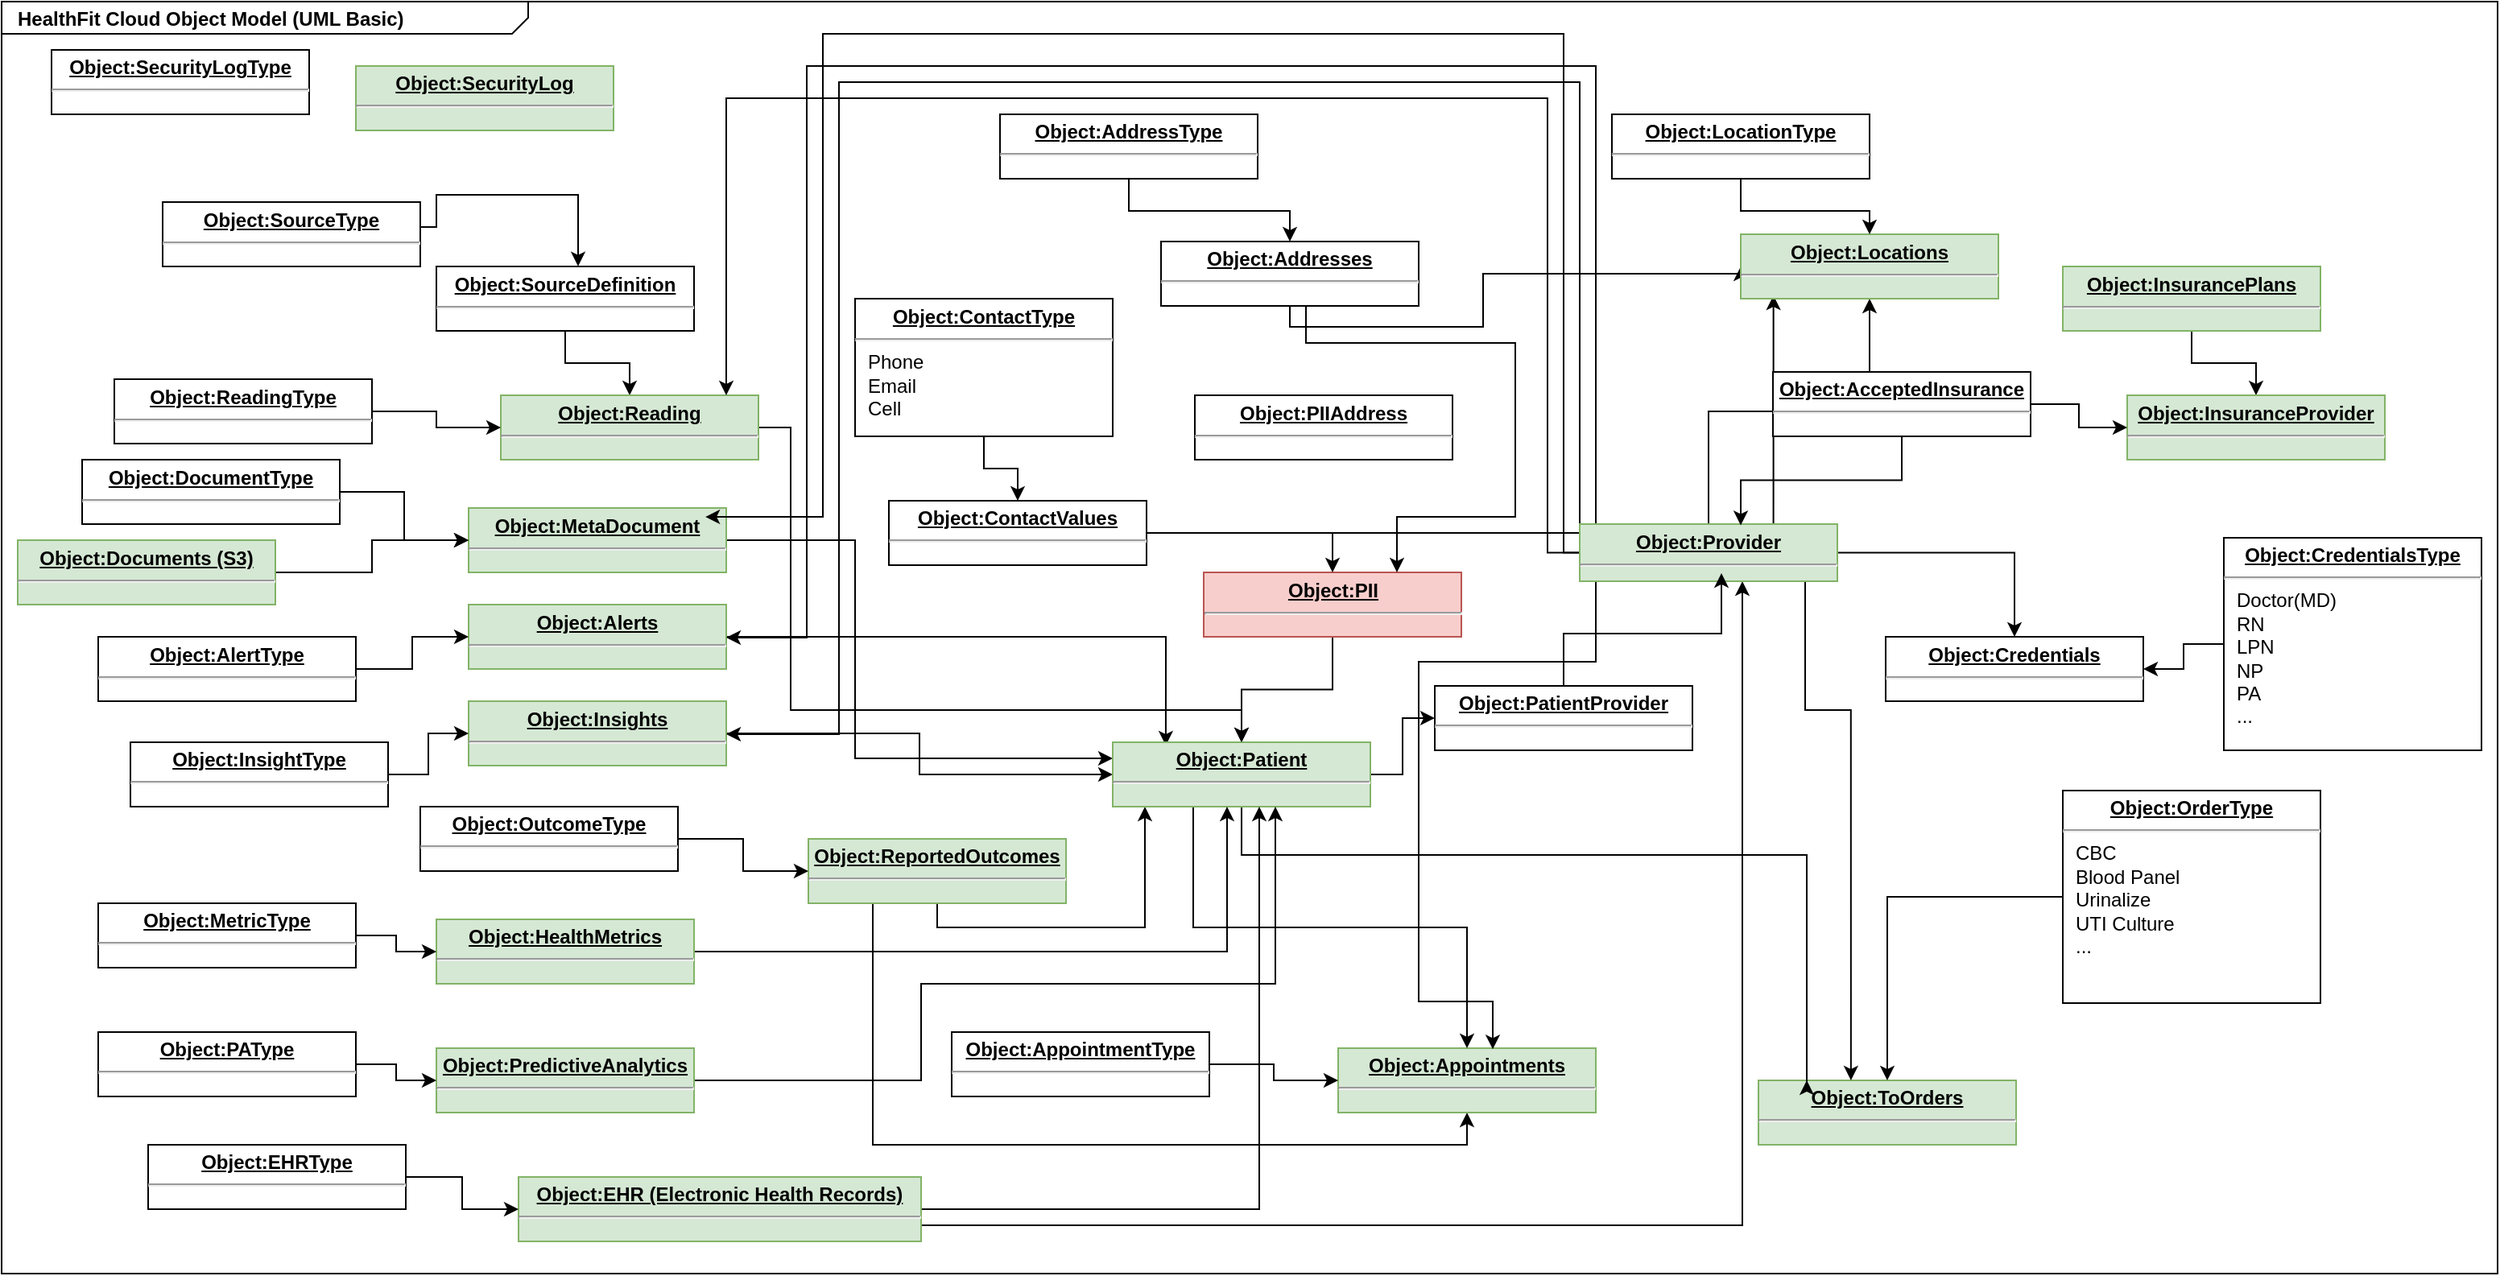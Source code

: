 <mxfile version="12.4.2" type="device" pages="1"><diagram name="Page-1" id="929967ad-93f9-6ef4-fab6-5d389245f69c"><mxGraphModel dx="1086" dy="966" grid="1" gridSize="10" guides="1" tooltips="1" connect="1" arrows="1" fold="1" page="1" pageScale="1.5" pageWidth="1169" pageHeight="826" background="none" math="0" shadow="0"><root><mxCell id="0" style=";html=1;"/><mxCell id="1" style=";html=1;" parent="0"/><mxCell id="1672d66443f91eb5-1" value="&lt;p style=&quot;margin: 0px ; margin-top: 4px ; margin-left: 10px ; text-align: left&quot;&gt;&lt;b&gt;HealthFit Cloud Object Model (UML Basic)&lt;/b&gt;&lt;/p&gt;" style="html=1;strokeWidth=1;shape=mxgraph.sysml.package;html=1;overflow=fill;whiteSpace=wrap;fillColor=none;gradientColor=none;fontSize=12;align=center;labelX=327.64;" parent="1" vertex="1"><mxGeometry x="129" y="10" width="1550" height="790" as="geometry"/></mxCell><mxCell id="QummEFZgJ10kb8i9oyZr-100" value="" style="edgeStyle=orthogonalEdgeStyle;rounded=0;orthogonalLoop=1;jettySize=auto;html=1;" parent="1" source="QummEFZgJ10kb8i9oyZr-19" target="QummEFZgJ10kb8i9oyZr-20" edge="1"><mxGeometry relative="1" as="geometry"/></mxCell><mxCell id="QummEFZgJ10kb8i9oyZr-19" value="&lt;p style=&quot;margin: 0px ; margin-top: 4px ; text-align: center ; text-decoration: underline&quot;&gt;&lt;b&gt;Object:SourceDefinition&lt;/b&gt;&lt;/p&gt;&lt;hr&gt;&lt;p style=&quot;margin: 0px ; margin-left: 8px&quot;&gt;&lt;br&gt;&lt;/p&gt;" style="verticalAlign=top;align=left;overflow=fill;fontSize=12;fontFamily=Helvetica;html=1;" parent="1" vertex="1"><mxGeometry x="399" y="174.5" width="160" height="40" as="geometry"/></mxCell><mxCell id="QummEFZgJ10kb8i9oyZr-101" value="" style="edgeStyle=orthogonalEdgeStyle;rounded=0;orthogonalLoop=1;jettySize=auto;html=1;" parent="1" source="QummEFZgJ10kb8i9oyZr-20" target="QummEFZgJ10kb8i9oyZr-28" edge="1"><mxGeometry relative="1" as="geometry"><Array as="points"><mxPoint x="619" y="275"/><mxPoint x="619" y="450"/><mxPoint x="899" y="450"/></Array></mxGeometry></mxCell><mxCell id="QummEFZgJ10kb8i9oyZr-20" value="&lt;p style=&quot;margin: 0px ; margin-top: 4px ; text-align: center ; text-decoration: underline&quot;&gt;&lt;b&gt;Object:Reading&lt;/b&gt;&lt;/p&gt;&lt;hr&gt;&lt;p style=&quot;margin: 0px ; margin-left: 8px&quot;&gt;&lt;br&gt;&lt;/p&gt;" style="verticalAlign=top;align=left;overflow=fill;fontSize=12;fontFamily=Helvetica;html=1;fillColor=#d5e8d4;strokeColor=#82b366;" parent="1" vertex="1"><mxGeometry x="439" y="254.5" width="160" height="40" as="geometry"/></mxCell><mxCell id="QummEFZgJ10kb8i9oyZr-103" value="" style="edgeStyle=orthogonalEdgeStyle;rounded=0;orthogonalLoop=1;jettySize=auto;html=1;entryX=0;entryY=0.25;entryDx=0;entryDy=0;" parent="1" source="QummEFZgJ10kb8i9oyZr-21" target="QummEFZgJ10kb8i9oyZr-28" edge="1"><mxGeometry relative="1" as="geometry"><mxPoint x="659" y="344.5" as="targetPoint"/><Array as="points"><mxPoint x="659" y="345"/><mxPoint x="659" y="480"/></Array></mxGeometry></mxCell><mxCell id="QummEFZgJ10kb8i9oyZr-21" value="&lt;p style=&quot;margin: 0px ; margin-top: 4px ; text-align: center ; text-decoration: underline&quot;&gt;&lt;b&gt;Object:MetaDocument&lt;/b&gt;&lt;/p&gt;&lt;hr&gt;&lt;p style=&quot;margin: 0px ; margin-left: 8px&quot;&gt;&lt;br&gt;&lt;/p&gt;" style="verticalAlign=top;align=left;overflow=fill;fontSize=12;fontFamily=Helvetica;html=1;fillColor=#d5e8d4;strokeColor=#82b366;" parent="1" vertex="1"><mxGeometry x="419" y="324.5" width="160" height="40" as="geometry"/></mxCell><mxCell id="QummEFZgJ10kb8i9oyZr-105" value="" style="edgeStyle=orthogonalEdgeStyle;rounded=0;orthogonalLoop=1;jettySize=auto;html=1;entryX=0.206;entryY=0.05;entryDx=0;entryDy=0;entryPerimeter=0;" parent="1" source="QummEFZgJ10kb8i9oyZr-22" target="QummEFZgJ10kb8i9oyZr-28" edge="1"><mxGeometry relative="1" as="geometry"><mxPoint x="659" y="404.5" as="targetPoint"/></mxGeometry></mxCell><mxCell id="QummEFZgJ10kb8i9oyZr-22" value="&lt;p style=&quot;margin: 0px ; margin-top: 4px ; text-align: center ; text-decoration: underline&quot;&gt;&lt;b&gt;Object:Alerts&lt;/b&gt;&lt;/p&gt;&lt;hr&gt;&lt;p style=&quot;margin: 0px ; margin-left: 8px&quot;&gt;&lt;br&gt;&lt;/p&gt;" style="verticalAlign=top;align=left;overflow=fill;fontSize=12;fontFamily=Helvetica;html=1;fillColor=#d5e8d4;strokeColor=#82b366;" parent="1" vertex="1"><mxGeometry x="419" y="384.5" width="160" height="40" as="geometry"/></mxCell><mxCell id="QummEFZgJ10kb8i9oyZr-107" value="" style="edgeStyle=orthogonalEdgeStyle;rounded=0;orthogonalLoop=1;jettySize=auto;html=1;" parent="1" source="QummEFZgJ10kb8i9oyZr-23" target="QummEFZgJ10kb8i9oyZr-28" edge="1"><mxGeometry relative="1" as="geometry"><mxPoint x="659" y="464.5" as="targetPoint"/></mxGeometry></mxCell><mxCell id="QummEFZgJ10kb8i9oyZr-23" value="&lt;p style=&quot;margin: 0px ; margin-top: 4px ; text-align: center ; text-decoration: underline&quot;&gt;&lt;b&gt;Object:Insights&lt;/b&gt;&lt;/p&gt;&lt;hr&gt;&lt;p style=&quot;margin: 0px ; margin-left: 8px&quot;&gt;&lt;br&gt;&lt;/p&gt;" style="verticalAlign=top;align=left;overflow=fill;fontSize=12;fontFamily=Helvetica;html=1;fillColor=#d5e8d4;strokeColor=#82b366;" parent="1" vertex="1"><mxGeometry x="419" y="444.5" width="160" height="40" as="geometry"/></mxCell><mxCell id="QummEFZgJ10kb8i9oyZr-110" value="" style="edgeStyle=orthogonalEdgeStyle;rounded=0;orthogonalLoop=1;jettySize=auto;html=1;" parent="1" source="QummEFZgJ10kb8i9oyZr-24" target="QummEFZgJ10kb8i9oyZr-28" edge="1"><mxGeometry relative="1" as="geometry"><mxPoint x="719" y="584.5" as="targetPoint"/><Array as="points"><mxPoint x="839" y="585"/></Array></mxGeometry></mxCell><mxCell id="QummEFZgJ10kb8i9oyZr-121" value="" style="edgeStyle=orthogonalEdgeStyle;rounded=0;orthogonalLoop=1;jettySize=auto;html=1;" parent="1" source="QummEFZgJ10kb8i9oyZr-24" target="QummEFZgJ10kb8i9oyZr-26" edge="1"><mxGeometry relative="1" as="geometry"><mxPoint x="559" y="684.5" as="targetPoint"/><Array as="points"><mxPoint x="670" y="720"/><mxPoint x="1039" y="720"/></Array></mxGeometry></mxCell><mxCell id="QummEFZgJ10kb8i9oyZr-24" value="&lt;p style=&quot;margin: 0px ; margin-top: 4px ; text-align: center ; text-decoration: underline&quot;&gt;&lt;b&gt;Object:ReportedOutcomes&lt;/b&gt;&lt;/p&gt;&lt;hr&gt;&lt;p style=&quot;margin: 0px ; margin-left: 8px&quot;&gt;&lt;br&gt;&lt;/p&gt;" style="verticalAlign=top;align=left;overflow=fill;fontSize=12;fontFamily=Helvetica;html=1;fillColor=#d5e8d4;strokeColor=#82b366;" parent="1" vertex="1"><mxGeometry x="630" y="530" width="160" height="40" as="geometry"/></mxCell><mxCell id="QummEFZgJ10kb8i9oyZr-26" value="&lt;p style=&quot;margin: 0px ; margin-top: 4px ; text-align: center ; text-decoration: underline&quot;&gt;&lt;b&gt;Object:Appointments&lt;/b&gt;&lt;/p&gt;&lt;hr&gt;&lt;p style=&quot;margin: 0px ; margin-left: 8px&quot;&gt;&lt;br&gt;&lt;/p&gt;" style="verticalAlign=top;align=left;overflow=fill;fontSize=12;fontFamily=Helvetica;html=1;fillColor=#d5e8d4;strokeColor=#82b366;" parent="1" vertex="1"><mxGeometry x="959" y="660" width="160" height="40" as="geometry"/></mxCell><mxCell id="QummEFZgJ10kb8i9oyZr-27" value="&lt;p style=&quot;margin: 0px ; margin-top: 4px ; text-align: center ; text-decoration: underline&quot;&gt;&lt;b&gt;Object:ToOrders&lt;/b&gt;&lt;/p&gt;&lt;hr&gt;&lt;p style=&quot;margin: 0px ; margin-left: 8px&quot;&gt;&lt;br&gt;&lt;/p&gt;" style="verticalAlign=top;align=left;overflow=fill;fontSize=12;fontFamily=Helvetica;html=1;fillColor=#d5e8d4;strokeColor=#82b366;" parent="1" vertex="1"><mxGeometry x="1220" y="680" width="160" height="40" as="geometry"/></mxCell><mxCell id="QummEFZgJ10kb8i9oyZr-92" value="" style="edgeStyle=orthogonalEdgeStyle;rounded=0;orthogonalLoop=1;jettySize=auto;html=1;" parent="1" source="QummEFZgJ10kb8i9oyZr-28" target="QummEFZgJ10kb8i9oyZr-90" edge="1"><mxGeometry relative="1" as="geometry"/></mxCell><mxCell id="QummEFZgJ10kb8i9oyZr-94" value="" style="edgeStyle=orthogonalEdgeStyle;rounded=0;orthogonalLoop=1;jettySize=auto;html=1;" parent="1" source="QummEFZgJ10kb8i9oyZr-28" edge="1"><mxGeometry relative="1" as="geometry"><mxPoint x="1250" y="680" as="targetPoint"/><Array as="points"><mxPoint x="899" y="540"/><mxPoint x="1250" y="540"/><mxPoint x="1250" y="681"/></Array></mxGeometry></mxCell><mxCell id="QummEFZgJ10kb8i9oyZr-97" value="" style="edgeStyle=orthogonalEdgeStyle;rounded=0;orthogonalLoop=1;jettySize=auto;html=1;" parent="1" source="QummEFZgJ10kb8i9oyZr-28" target="QummEFZgJ10kb8i9oyZr-26" edge="1"><mxGeometry relative="1" as="geometry"><Array as="points"><mxPoint x="869" y="585"/><mxPoint x="1039" y="585"/></Array></mxGeometry></mxCell><mxCell id="QummEFZgJ10kb8i9oyZr-28" value="&lt;p style=&quot;margin: 0px ; margin-top: 4px ; text-align: center ; text-decoration: underline&quot;&gt;&lt;b&gt;Object:Patient&lt;/b&gt;&lt;/p&gt;&lt;hr&gt;&lt;p style=&quot;margin: 0px ; margin-left: 8px&quot;&gt;&lt;br&gt;&lt;/p&gt;" style="verticalAlign=top;align=left;overflow=fill;fontSize=12;fontFamily=Helvetica;html=1;fillColor=#d5e8d4;strokeColor=#82b366;" parent="1" vertex="1"><mxGeometry x="819" y="470" width="160" height="40" as="geometry"/></mxCell><mxCell id="QummEFZgJ10kb8i9oyZr-72" value="" style="edgeStyle=orthogonalEdgeStyle;rounded=0;orthogonalLoop=1;jettySize=auto;html=1;" parent="1" source="QummEFZgJ10kb8i9oyZr-29" target="QummEFZgJ10kb8i9oyZr-28" edge="1"><mxGeometry relative="1" as="geometry"/></mxCell><mxCell id="QummEFZgJ10kb8i9oyZr-29" value="&lt;p style=&quot;margin: 0px ; margin-top: 4px ; text-align: center ; text-decoration: underline&quot;&gt;&lt;b&gt;Object:PII&lt;/b&gt;&lt;/p&gt;&lt;hr&gt;&lt;p style=&quot;margin: 0px ; margin-left: 8px&quot;&gt;&lt;br&gt;&lt;/p&gt;" style="verticalAlign=top;align=left;overflow=fill;fontSize=12;fontFamily=Helvetica;html=1;fillColor=#f8cecc;strokeColor=#b85450;" parent="1" vertex="1"><mxGeometry x="875.5" y="364.5" width="160" height="40" as="geometry"/></mxCell><mxCell id="ZlWUKsaL9_xVUFE0GjjD-9" value="" style="edgeStyle=orthogonalEdgeStyle;rounded=0;orthogonalLoop=1;jettySize=auto;html=1;" parent="1" source="QummEFZgJ10kb8i9oyZr-30" target="QummEFZgJ10kb8i9oyZr-28" edge="1"><mxGeometry relative="1" as="geometry"><mxPoint x="639" y="600" as="targetPoint"/><Array as="points"><mxPoint x="890" y="600"/></Array></mxGeometry></mxCell><mxCell id="QummEFZgJ10kb8i9oyZr-30" value="&lt;p style=&quot;margin: 0px ; margin-top: 4px ; text-align: center ; text-decoration: underline&quot;&gt;&lt;b&gt;Object:HealthMetrics&lt;/b&gt;&lt;/p&gt;&lt;hr&gt;&lt;p style=&quot;margin: 0px ; margin-left: 8px&quot;&gt;&lt;br&gt;&lt;/p&gt;" style="verticalAlign=top;align=left;overflow=fill;fontSize=12;fontFamily=Helvetica;html=1;fillColor=#d5e8d4;strokeColor=#82b366;" parent="1" vertex="1"><mxGeometry x="399" y="580" width="160" height="40" as="geometry"/></mxCell><mxCell id="ZlWUKsaL9_xVUFE0GjjD-11" value="" style="edgeStyle=orthogonalEdgeStyle;rounded=0;orthogonalLoop=1;jettySize=auto;html=1;" parent="1" source="QummEFZgJ10kb8i9oyZr-32" target="QummEFZgJ10kb8i9oyZr-28" edge="1"><mxGeometry relative="1" as="geometry"><mxPoint x="639" y="680" as="targetPoint"/><Array as="points"><mxPoint x="700" y="680"/><mxPoint x="700" y="620"/><mxPoint x="920" y="620"/></Array></mxGeometry></mxCell><mxCell id="QummEFZgJ10kb8i9oyZr-32" value="&lt;p style=&quot;margin: 0px ; margin-top: 4px ; text-align: center ; text-decoration: underline&quot;&gt;&lt;b&gt;Object:PredictiveAnalytics&lt;/b&gt;&lt;/p&gt;&lt;hr&gt;&lt;p style=&quot;margin: 0px ; margin-left: 8px&quot;&gt;&lt;br&gt;&lt;/p&gt;" style="verticalAlign=top;align=left;overflow=fill;fontSize=12;fontFamily=Helvetica;html=1;fillColor=#d5e8d4;strokeColor=#82b366;" parent="1" vertex="1"><mxGeometry x="399" y="660" width="160" height="40" as="geometry"/></mxCell><mxCell id="ZlWUKsaL9_xVUFE0GjjD-13" value="" style="edgeStyle=orthogonalEdgeStyle;rounded=0;orthogonalLoop=1;jettySize=auto;html=1;" parent="1" source="QummEFZgJ10kb8i9oyZr-34" target="QummEFZgJ10kb8i9oyZr-28" edge="1"><mxGeometry relative="1" as="geometry"><mxPoint x="780" y="760" as="targetPoint"/><Array as="points"><mxPoint x="910" y="760"/></Array></mxGeometry></mxCell><mxCell id="ZlWUKsaL9_xVUFE0GjjD-15" value="" style="edgeStyle=orthogonalEdgeStyle;rounded=0;orthogonalLoop=1;jettySize=auto;html=1;" parent="1" source="QummEFZgJ10kb8i9oyZr-34" target="QummEFZgJ10kb8i9oyZr-51" edge="1"><mxGeometry relative="1" as="geometry"><mxPoint x="575" y="860" as="targetPoint"/><Array as="points"><mxPoint x="1210" y="770"/></Array></mxGeometry></mxCell><mxCell id="QummEFZgJ10kb8i9oyZr-34" value="&lt;p style=&quot;margin: 0px ; margin-top: 4px ; text-align: center ; text-decoration: underline&quot;&gt;&lt;b&gt;Object:EHR (Electronic Health Records)&lt;/b&gt;&lt;/p&gt;&lt;hr&gt;&lt;p style=&quot;margin: 0px ; margin-left: 8px&quot;&gt;&lt;br&gt;&lt;/p&gt;" style="verticalAlign=top;align=left;overflow=fill;fontSize=12;fontFamily=Helvetica;html=1;fillColor=#d5e8d4;strokeColor=#82b366;" parent="1" vertex="1"><mxGeometry x="450" y="740" width="250" height="40" as="geometry"/></mxCell><mxCell id="QummEFZgJ10kb8i9oyZr-60" value="" style="edgeStyle=orthogonalEdgeStyle;rounded=0;orthogonalLoop=1;jettySize=auto;html=1;entryX=0.55;entryY=-0.004;entryDx=0;entryDy=0;entryPerimeter=0;" parent="1" source="QummEFZgJ10kb8i9oyZr-35" target="QummEFZgJ10kb8i9oyZr-19" edge="1"><mxGeometry relative="1" as="geometry"><mxPoint x="299" y="115.5" as="targetPoint"/><Array as="points"><mxPoint x="399" y="150"/><mxPoint x="399" y="130"/><mxPoint x="487" y="130"/></Array></mxGeometry></mxCell><mxCell id="QummEFZgJ10kb8i9oyZr-35" value="&lt;p style=&quot;margin: 0px ; margin-top: 4px ; text-align: center ; text-decoration: underline&quot;&gt;&lt;b&gt;Object:SourceType&lt;/b&gt;&lt;/p&gt;&lt;hr&gt;&lt;p style=&quot;margin: 0px ; margin-left: 8px&quot;&gt;&lt;br&gt;&lt;/p&gt;" style="verticalAlign=top;align=left;overflow=fill;fontSize=12;fontFamily=Helvetica;html=1;" parent="1" vertex="1"><mxGeometry x="229" y="134.5" width="160" height="40" as="geometry"/></mxCell><mxCell id="QummEFZgJ10kb8i9oyZr-61" value="" style="edgeStyle=orthogonalEdgeStyle;rounded=0;orthogonalLoop=1;jettySize=auto;html=1;" parent="1" source="QummEFZgJ10kb8i9oyZr-36" target="QummEFZgJ10kb8i9oyZr-20" edge="1"><mxGeometry relative="1" as="geometry"/></mxCell><mxCell id="QummEFZgJ10kb8i9oyZr-36" value="&lt;p style=&quot;margin: 0px ; margin-top: 4px ; text-align: center ; text-decoration: underline&quot;&gt;&lt;b&gt;Object:ReadingType&lt;/b&gt;&lt;/p&gt;&lt;hr&gt;&lt;p style=&quot;margin: 0px ; margin-left: 8px&quot;&gt;&lt;br&gt;&lt;/p&gt;" style="verticalAlign=top;align=left;overflow=fill;fontSize=12;fontFamily=Helvetica;html=1;" parent="1" vertex="1"><mxGeometry x="199" y="244.5" width="160" height="40" as="geometry"/></mxCell><mxCell id="QummEFZgJ10kb8i9oyZr-62" value="" style="edgeStyle=orthogonalEdgeStyle;rounded=0;orthogonalLoop=1;jettySize=auto;html=1;" parent="1" source="QummEFZgJ10kb8i9oyZr-37" target="QummEFZgJ10kb8i9oyZr-21" edge="1"><mxGeometry relative="1" as="geometry"/></mxCell><mxCell id="QummEFZgJ10kb8i9oyZr-37" value="&lt;p style=&quot;margin: 0px ; margin-top: 4px ; text-align: center ; text-decoration: underline&quot;&gt;&lt;b&gt;Object:DocumentType&lt;/b&gt;&lt;/p&gt;&lt;hr&gt;&lt;p style=&quot;margin: 0px ; margin-left: 8px&quot;&gt;&lt;br&gt;&lt;/p&gt;" style="verticalAlign=top;align=left;overflow=fill;fontSize=12;fontFamily=Helvetica;html=1;" parent="1" vertex="1"><mxGeometry x="179" y="294.5" width="160" height="40" as="geometry"/></mxCell><mxCell id="QummEFZgJ10kb8i9oyZr-63" value="" style="edgeStyle=orthogonalEdgeStyle;rounded=0;orthogonalLoop=1;jettySize=auto;html=1;" parent="1" source="QummEFZgJ10kb8i9oyZr-39" target="QummEFZgJ10kb8i9oyZr-22" edge="1"><mxGeometry relative="1" as="geometry"/></mxCell><mxCell id="QummEFZgJ10kb8i9oyZr-39" value="&lt;p style=&quot;margin: 0px ; margin-top: 4px ; text-align: center ; text-decoration: underline&quot;&gt;&lt;b&gt;Object:AlertType&lt;/b&gt;&lt;/p&gt;&lt;hr&gt;&lt;p style=&quot;margin: 0px ; margin-left: 8px&quot;&gt;&lt;br&gt;&lt;/p&gt;" style="verticalAlign=top;align=left;overflow=fill;fontSize=12;fontFamily=Helvetica;html=1;" parent="1" vertex="1"><mxGeometry x="189" y="404.5" width="160" height="40" as="geometry"/></mxCell><mxCell id="QummEFZgJ10kb8i9oyZr-64" value="" style="edgeStyle=orthogonalEdgeStyle;rounded=0;orthogonalLoop=1;jettySize=auto;html=1;" parent="1" source="QummEFZgJ10kb8i9oyZr-40" target="QummEFZgJ10kb8i9oyZr-23" edge="1"><mxGeometry relative="1" as="geometry"/></mxCell><mxCell id="QummEFZgJ10kb8i9oyZr-40" value="&lt;p style=&quot;margin: 0px ; margin-top: 4px ; text-align: center ; text-decoration: underline&quot;&gt;&lt;b&gt;Object:InsightType&lt;/b&gt;&lt;/p&gt;&lt;hr&gt;&lt;p style=&quot;margin: 0px ; margin-left: 8px&quot;&gt;&lt;br&gt;&lt;/p&gt;" style="verticalAlign=top;align=left;overflow=fill;fontSize=12;fontFamily=Helvetica;html=1;" parent="1" vertex="1"><mxGeometry x="209" y="470" width="160" height="40" as="geometry"/></mxCell><mxCell id="QummEFZgJ10kb8i9oyZr-108" value="" style="edgeStyle=orthogonalEdgeStyle;rounded=0;orthogonalLoop=1;jettySize=auto;html=1;" parent="1" source="QummEFZgJ10kb8i9oyZr-41" target="QummEFZgJ10kb8i9oyZr-24" edge="1"><mxGeometry relative="1" as="geometry"/></mxCell><mxCell id="QummEFZgJ10kb8i9oyZr-41" value="&lt;p style=&quot;margin: 0px ; margin-top: 4px ; text-align: center ; text-decoration: underline&quot;&gt;&lt;b&gt;Object:OutcomeType&lt;/b&gt;&lt;/p&gt;&lt;hr&gt;&lt;p style=&quot;margin: 0px ; margin-left: 8px&quot;&gt;&lt;br&gt;&lt;/p&gt;" style="verticalAlign=top;align=left;overflow=fill;fontSize=12;fontFamily=Helvetica;html=1;" parent="1" vertex="1"><mxGeometry x="389" y="510" width="160" height="40" as="geometry"/></mxCell><mxCell id="QummEFZgJ10kb8i9oyZr-99" value="" style="edgeStyle=orthogonalEdgeStyle;rounded=0;orthogonalLoop=1;jettySize=auto;html=1;" parent="1" source="QummEFZgJ10kb8i9oyZr-42" target="QummEFZgJ10kb8i9oyZr-26" edge="1"><mxGeometry relative="1" as="geometry"/></mxCell><mxCell id="QummEFZgJ10kb8i9oyZr-42" value="&lt;p style=&quot;margin: 0px ; margin-top: 4px ; text-align: center ; text-decoration: underline&quot;&gt;&lt;b&gt;Object:AppointmentType&lt;/b&gt;&lt;/p&gt;&lt;hr&gt;&lt;p style=&quot;margin: 0px ; margin-left: 8px&quot;&gt;&lt;br&gt;&lt;/p&gt;" style="verticalAlign=top;align=left;overflow=fill;fontSize=12;fontFamily=Helvetica;html=1;" parent="1" vertex="1"><mxGeometry x="719" y="650" width="160" height="40" as="geometry"/></mxCell><mxCell id="QummEFZgJ10kb8i9oyZr-96" value="" style="edgeStyle=orthogonalEdgeStyle;rounded=0;orthogonalLoop=1;jettySize=auto;html=1;" parent="1" source="QummEFZgJ10kb8i9oyZr-123" target="QummEFZgJ10kb8i9oyZr-27" edge="1"><mxGeometry relative="1" as="geometry"><mxPoint x="1239" y="740" as="sourcePoint"/></mxGeometry></mxCell><mxCell id="QummEFZgJ10kb8i9oyZr-67" value="" style="edgeStyle=orthogonalEdgeStyle;rounded=0;orthogonalLoop=1;jettySize=auto;html=1;" parent="1" source="QummEFZgJ10kb8i9oyZr-45" target="QummEFZgJ10kb8i9oyZr-46" edge="1"><mxGeometry relative="1" as="geometry"><mxPoint x="899" y="237.25" as="targetPoint"/></mxGeometry></mxCell><mxCell id="QummEFZgJ10kb8i9oyZr-45" value="&lt;p style=&quot;margin: 0px ; margin-top: 4px ; text-align: center ; text-decoration: underline&quot;&gt;&lt;b&gt;Object:ContactType&lt;/b&gt;&lt;/p&gt;&lt;hr&gt;&lt;p style=&quot;margin: 0px ; margin-left: 8px&quot;&gt;Phone&lt;/p&gt;&lt;p style=&quot;margin: 0px ; margin-left: 8px&quot;&gt;Email&lt;/p&gt;&lt;p style=&quot;margin: 0px ; margin-left: 8px&quot;&gt;Cell&lt;/p&gt;" style="verticalAlign=top;align=left;overflow=fill;fontSize=12;fontFamily=Helvetica;html=1;" parent="1" vertex="1"><mxGeometry x="659" y="194.5" width="160" height="85.5" as="geometry"/></mxCell><mxCell id="QummEFZgJ10kb8i9oyZr-69" value="" style="edgeStyle=orthogonalEdgeStyle;rounded=0;orthogonalLoop=1;jettySize=auto;html=1;" parent="1" source="QummEFZgJ10kb8i9oyZr-46" target="QummEFZgJ10kb8i9oyZr-29" edge="1"><mxGeometry relative="1" as="geometry"/></mxCell><mxCell id="QummEFZgJ10kb8i9oyZr-76" value="" style="edgeStyle=orthogonalEdgeStyle;rounded=0;orthogonalLoop=1;jettySize=auto;html=1;entryX=0.127;entryY=0.95;entryDx=0;entryDy=0;entryPerimeter=0;" parent="1" source="QummEFZgJ10kb8i9oyZr-46" target="QummEFZgJ10kb8i9oyZr-55" edge="1"><mxGeometry relative="1" as="geometry"><mxPoint x="1115.5" y="288" as="targetPoint"/></mxGeometry></mxCell><mxCell id="QummEFZgJ10kb8i9oyZr-46" value="&lt;p style=&quot;margin: 0px ; margin-top: 4px ; text-align: center ; text-decoration: underline&quot;&gt;&lt;b&gt;Object:ContactValues&lt;/b&gt;&lt;/p&gt;&lt;hr&gt;&lt;p style=&quot;margin: 0px ; margin-left: 8px&quot;&gt;&lt;br&gt;&lt;/p&gt;" style="verticalAlign=top;align=left;overflow=fill;fontSize=12;fontFamily=Helvetica;html=1;" parent="1" vertex="1"><mxGeometry x="680" y="320" width="160" height="40" as="geometry"/></mxCell><mxCell id="QummEFZgJ10kb8i9oyZr-71" value="" style="edgeStyle=orthogonalEdgeStyle;rounded=0;orthogonalLoop=1;jettySize=auto;html=1;entryX=0;entryY=0.5;entryDx=0;entryDy=0;" parent="1" source="QummEFZgJ10kb8i9oyZr-47" target="QummEFZgJ10kb8i9oyZr-55" edge="1"><mxGeometry relative="1" as="geometry"><mxPoint x="1079" y="484.5" as="targetPoint"/><Array as="points"><mxPoint x="929" y="212"/><mxPoint x="1049" y="212"/><mxPoint x="1049" y="179"/></Array></mxGeometry></mxCell><mxCell id="QummEFZgJ10kb8i9oyZr-47" value="&lt;p style=&quot;margin: 0px ; margin-top: 4px ; text-align: center ; text-decoration: underline&quot;&gt;&lt;b&gt;Object:Addresses&lt;/b&gt;&lt;/p&gt;&lt;hr&gt;&lt;p style=&quot;margin: 0px ; margin-left: 8px&quot;&gt;&lt;br&gt;&lt;/p&gt;" style="verticalAlign=top;align=left;overflow=fill;fontSize=12;fontFamily=Helvetica;html=1;" parent="1" vertex="1"><mxGeometry x="849" y="159" width="160" height="40" as="geometry"/></mxCell><mxCell id="QummEFZgJ10kb8i9oyZr-73" value="" style="edgeStyle=orthogonalEdgeStyle;rounded=0;orthogonalLoop=1;jettySize=auto;html=1;" parent="1" source="QummEFZgJ10kb8i9oyZr-48" target="QummEFZgJ10kb8i9oyZr-47" edge="1"><mxGeometry relative="1" as="geometry"/></mxCell><mxCell id="QummEFZgJ10kb8i9oyZr-48" value="&lt;p style=&quot;margin: 0px ; margin-top: 4px ; text-align: center ; text-decoration: underline&quot;&gt;&lt;b&gt;Object:AddressType&lt;/b&gt;&lt;/p&gt;&lt;hr&gt;&lt;p style=&quot;margin: 0px ; margin-left: 8px&quot;&gt;&lt;br&gt;&lt;/p&gt;" style="verticalAlign=top;align=left;overflow=fill;fontSize=12;fontFamily=Helvetica;html=1;" parent="1" vertex="1"><mxGeometry x="749" y="80" width="160" height="40" as="geometry"/></mxCell><mxCell id="QummEFZgJ10kb8i9oyZr-82" value="" style="edgeStyle=orthogonalEdgeStyle;rounded=0;orthogonalLoop=1;jettySize=auto;html=1;" parent="1" source="QummEFZgJ10kb8i9oyZr-49" target="QummEFZgJ10kb8i9oyZr-50" edge="1"><mxGeometry relative="1" as="geometry"/></mxCell><mxCell id="QummEFZgJ10kb8i9oyZr-49" value="&lt;p style=&quot;margin: 0px ; margin-top: 4px ; text-align: center ; text-decoration: underline&quot;&gt;&lt;b&gt;Object:InsurancePlans&lt;/b&gt;&lt;/p&gt;&lt;hr&gt;&lt;p style=&quot;margin: 0px ; margin-left: 8px&quot;&gt;&lt;br&gt;&lt;/p&gt;" style="verticalAlign=top;align=left;overflow=fill;fontSize=12;fontFamily=Helvetica;html=1;fillColor=#d5e8d4;strokeColor=#82b366;" parent="1" vertex="1"><mxGeometry x="1409" y="174.5" width="160" height="40" as="geometry"/></mxCell><mxCell id="QummEFZgJ10kb8i9oyZr-50" value="&lt;p style=&quot;margin: 0px ; margin-top: 4px ; text-align: center ; text-decoration: underline&quot;&gt;&lt;b&gt;Object:InsuranceProvider&lt;/b&gt;&lt;/p&gt;&lt;hr&gt;&lt;p style=&quot;margin: 0px ; margin-left: 8px&quot;&gt;&lt;br&gt;&lt;/p&gt;" style="verticalAlign=top;align=left;overflow=fill;fontSize=12;fontFamily=Helvetica;html=1;fillColor=#d5e8d4;strokeColor=#82b366;" parent="1" vertex="1"><mxGeometry x="1449" y="254.5" width="160" height="40" as="geometry"/></mxCell><mxCell id="QummEFZgJ10kb8i9oyZr-78" value="" style="edgeStyle=orthogonalEdgeStyle;rounded=0;orthogonalLoop=1;jettySize=auto;html=1;" parent="1" source="QummEFZgJ10kb8i9oyZr-51" target="QummEFZgJ10kb8i9oyZr-55" edge="1"><mxGeometry relative="1" as="geometry"><mxPoint x="1189" y="254.5" as="targetPoint"/></mxGeometry></mxCell><mxCell id="QummEFZgJ10kb8i9oyZr-83" value="" style="edgeStyle=orthogonalEdgeStyle;rounded=0;orthogonalLoop=1;jettySize=auto;html=1;" parent="1" source="QummEFZgJ10kb8i9oyZr-51" target="QummEFZgJ10kb8i9oyZr-53" edge="1"><mxGeometry relative="1" as="geometry"/></mxCell><mxCell id="QummEFZgJ10kb8i9oyZr-91" value="" style="edgeStyle=orthogonalEdgeStyle;rounded=0;orthogonalLoop=1;jettySize=auto;html=1;entryX=0.359;entryY=0;entryDx=0;entryDy=0;entryPerimeter=0;" parent="1" source="QummEFZgJ10kb8i9oyZr-51" target="QummEFZgJ10kb8i9oyZr-27" edge="1"><mxGeometry relative="1" as="geometry"><Array as="points"><mxPoint x="1249" y="450"/><mxPoint x="1278" y="450"/></Array></mxGeometry></mxCell><mxCell id="QummEFZgJ10kb8i9oyZr-95" value="" style="edgeStyle=orthogonalEdgeStyle;rounded=0;orthogonalLoop=1;jettySize=auto;html=1;entryX=0.6;entryY=0.017;entryDx=0;entryDy=0;entryPerimeter=0;" parent="1" source="QummEFZgJ10kb8i9oyZr-51" target="QummEFZgJ10kb8i9oyZr-26" edge="1"><mxGeometry relative="1" as="geometry"><Array as="points"><mxPoint x="1119" y="420"/><mxPoint x="1009" y="420"/><mxPoint x="1009" y="631"/><mxPoint x="1055" y="631"/></Array></mxGeometry></mxCell><mxCell id="QummEFZgJ10kb8i9oyZr-98" value="" style="edgeStyle=orthogonalEdgeStyle;rounded=0;orthogonalLoop=1;jettySize=auto;html=1;" parent="1" source="QummEFZgJ10kb8i9oyZr-51" target="QummEFZgJ10kb8i9oyZr-20" edge="1"><mxGeometry relative="1" as="geometry"><Array as="points"><mxPoint x="1089" y="352"/><mxPoint x="1089" y="70"/><mxPoint x="579" y="70"/></Array></mxGeometry></mxCell><mxCell id="QummEFZgJ10kb8i9oyZr-115" value="" style="edgeStyle=orthogonalEdgeStyle;rounded=0;orthogonalLoop=1;jettySize=auto;html=1;entryX=0.919;entryY=0.138;entryDx=0;entryDy=0;entryPerimeter=0;" parent="1" source="QummEFZgJ10kb8i9oyZr-51" target="QummEFZgJ10kb8i9oyZr-21" edge="1"><mxGeometry relative="1" as="geometry"><mxPoint x="1189" y="450" as="targetPoint"/><Array as="points"><mxPoint x="1099" y="352"/><mxPoint x="1099" y="30"/><mxPoint x="639" y="30"/><mxPoint x="639" y="330"/></Array></mxGeometry></mxCell><mxCell id="QummEFZgJ10kb8i9oyZr-117" value="" style="edgeStyle=orthogonalEdgeStyle;rounded=0;orthogonalLoop=1;jettySize=auto;html=1;" parent="1" source="QummEFZgJ10kb8i9oyZr-51" target="QummEFZgJ10kb8i9oyZr-22" edge="1"><mxGeometry relative="1" as="geometry"><mxPoint x="1189" y="450" as="targetPoint"/><Array as="points"><mxPoint x="1119" y="50"/><mxPoint x="629" y="50"/><mxPoint x="629" y="405"/></Array></mxGeometry></mxCell><mxCell id="QummEFZgJ10kb8i9oyZr-119" value="" style="edgeStyle=orthogonalEdgeStyle;rounded=0;orthogonalLoop=1;jettySize=auto;html=1;" parent="1" source="QummEFZgJ10kb8i9oyZr-51" target="QummEFZgJ10kb8i9oyZr-23" edge="1"><mxGeometry relative="1" as="geometry"><mxPoint x="1189" y="450" as="targetPoint"/><Array as="points"><mxPoint x="1109" y="60"/><mxPoint x="649" y="60"/><mxPoint x="649" y="465"/></Array></mxGeometry></mxCell><mxCell id="QummEFZgJ10kb8i9oyZr-51" value="&lt;p style=&quot;margin: 0px ; margin-top: 4px ; text-align: center ; text-decoration: underline&quot;&gt;&lt;b&gt;Object:Provider&lt;/b&gt;&lt;/p&gt;&lt;hr&gt;&lt;p style=&quot;margin: 0px ; margin-left: 8px&quot;&gt;&lt;br&gt;&lt;/p&gt;" style="verticalAlign=top;align=left;overflow=fill;fontSize=12;fontFamily=Helvetica;html=1;fillColor=#d5e8d4;strokeColor=#82b366;" parent="1" vertex="1"><mxGeometry x="1109" y="334.5" width="160" height="35.5" as="geometry"/></mxCell><mxCell id="QummEFZgJ10kb8i9oyZr-53" value="&lt;p style=&quot;margin: 0px ; margin-top: 4px ; text-align: center ; text-decoration: underline&quot;&gt;&lt;b&gt;Object:Credentials&lt;/b&gt;&lt;/p&gt;&lt;hr&gt;&lt;p style=&quot;margin: 0px ; margin-left: 8px&quot;&gt;&lt;br&gt;&lt;/p&gt;" style="verticalAlign=top;align=left;overflow=fill;fontSize=12;fontFamily=Helvetica;html=1;" parent="1" vertex="1"><mxGeometry x="1299" y="404.5" width="160" height="40" as="geometry"/></mxCell><mxCell id="QummEFZgJ10kb8i9oyZr-89" value="" style="edgeStyle=orthogonalEdgeStyle;rounded=0;orthogonalLoop=1;jettySize=auto;html=1;" parent="1" source="QummEFZgJ10kb8i9oyZr-54" target="QummEFZgJ10kb8i9oyZr-53" edge="1"><mxGeometry relative="1" as="geometry"><mxPoint x="1469" y="369" as="targetPoint"/></mxGeometry></mxCell><mxCell id="QummEFZgJ10kb8i9oyZr-54" value="&lt;p style=&quot;margin: 0px ; margin-top: 4px ; text-align: center ; text-decoration: underline&quot;&gt;&lt;b&gt;Object:CredentialsType&lt;/b&gt;&lt;/p&gt;&lt;hr&gt;&lt;p style=&quot;margin: 0px ; margin-left: 8px&quot;&gt;Doctor(MD)&lt;/p&gt;&lt;p style=&quot;margin: 0px ; margin-left: 8px&quot;&gt;RN&lt;br&gt;LPN&lt;br&gt;NP&lt;br&gt;PA&lt;br&gt;...&lt;/p&gt;" style="verticalAlign=top;align=left;overflow=fill;fontSize=12;fontFamily=Helvetica;html=1;" parent="1" vertex="1"><mxGeometry x="1509" y="343" width="160" height="132" as="geometry"/></mxCell><mxCell id="QummEFZgJ10kb8i9oyZr-55" value="&lt;p style=&quot;margin: 0px ; margin-top: 4px ; text-align: center ; text-decoration: underline&quot;&gt;&lt;b&gt;Object:Locations&lt;/b&gt;&lt;/p&gt;&lt;hr&gt;&lt;p style=&quot;margin: 0px ; margin-left: 8px&quot;&gt;&lt;br&gt;&lt;/p&gt;" style="verticalAlign=top;align=left;overflow=fill;fontSize=12;fontFamily=Helvetica;html=1;fillColor=#d5e8d4;strokeColor=#82b366;" parent="1" vertex="1"><mxGeometry x="1209" y="154.5" width="160" height="40" as="geometry"/></mxCell><mxCell id="QummEFZgJ10kb8i9oyZr-87" value="" style="edgeStyle=orthogonalEdgeStyle;rounded=0;orthogonalLoop=1;jettySize=auto;html=1;" parent="1" source="QummEFZgJ10kb8i9oyZr-56" target="QummEFZgJ10kb8i9oyZr-55" edge="1"><mxGeometry relative="1" as="geometry"/></mxCell><mxCell id="QummEFZgJ10kb8i9oyZr-56" value="&lt;p style=&quot;margin: 0px ; margin-top: 4px ; text-align: center ; text-decoration: underline&quot;&gt;&lt;b&gt;Object:LocationType&lt;/b&gt;&lt;/p&gt;&lt;hr&gt;&lt;p style=&quot;margin: 0px ; margin-left: 8px&quot;&gt;&lt;br&gt;&lt;/p&gt;" style="verticalAlign=top;align=left;overflow=fill;fontSize=12;fontFamily=Helvetica;html=1;" parent="1" vertex="1"><mxGeometry x="1129" y="80" width="160" height="40" as="geometry"/></mxCell><mxCell id="QummEFZgJ10kb8i9oyZr-65" value="" style="edgeStyle=orthogonalEdgeStyle;rounded=0;orthogonalLoop=1;jettySize=auto;html=1;" parent="1" source="QummEFZgJ10kb8i9oyZr-58" target="QummEFZgJ10kb8i9oyZr-21" edge="1"><mxGeometry relative="1" as="geometry"/></mxCell><mxCell id="QummEFZgJ10kb8i9oyZr-58" value="&lt;p style=&quot;margin: 0px ; margin-top: 4px ; text-align: center ; text-decoration: underline&quot;&gt;&lt;b&gt;Object:Documents (S3)&lt;/b&gt;&lt;/p&gt;&lt;hr&gt;&lt;p style=&quot;margin: 0px ; margin-left: 8px&quot;&gt;&lt;br&gt;&lt;/p&gt;" style="verticalAlign=top;align=left;overflow=fill;fontSize=12;fontFamily=Helvetica;html=1;fillColor=#d5e8d4;strokeColor=#82b366;" parent="1" vertex="1"><mxGeometry x="139" y="344.5" width="160" height="40" as="geometry"/></mxCell><mxCell id="QummEFZgJ10kb8i9oyZr-74" value="" style="edgeStyle=orthogonalEdgeStyle;rounded=0;orthogonalLoop=1;jettySize=auto;html=1;entryX=0.75;entryY=0;entryDx=0;entryDy=0;" parent="1" source="QummEFZgJ10kb8i9oyZr-47" target="QummEFZgJ10kb8i9oyZr-29" edge="1"><mxGeometry relative="1" as="geometry"><mxPoint x="939" y="209" as="sourcePoint"/><mxPoint x="1119" y="189" as="targetPoint"/><Array as="points"><mxPoint x="939" y="222"/><mxPoint x="1069" y="222"/><mxPoint x="1069" y="330"/><mxPoint x="996" y="330"/></Array></mxGeometry></mxCell><mxCell id="QummEFZgJ10kb8i9oyZr-80" value="" style="edgeStyle=orthogonalEdgeStyle;rounded=0;orthogonalLoop=1;jettySize=auto;html=1;entryX=0.625;entryY=0.021;entryDx=0;entryDy=0;entryPerimeter=0;" parent="1" source="QummEFZgJ10kb8i9oyZr-79" target="QummEFZgJ10kb8i9oyZr-51" edge="1"><mxGeometry relative="1" as="geometry"><mxPoint x="1169" y="307" as="targetPoint"/></mxGeometry></mxCell><mxCell id="QummEFZgJ10kb8i9oyZr-81" value="" style="edgeStyle=orthogonalEdgeStyle;rounded=0;orthogonalLoop=1;jettySize=auto;html=1;" parent="1" source="QummEFZgJ10kb8i9oyZr-79" target="QummEFZgJ10kb8i9oyZr-50" edge="1"><mxGeometry relative="1" as="geometry"/></mxCell><mxCell id="QummEFZgJ10kb8i9oyZr-79" value="&lt;p style=&quot;margin: 0px ; margin-top: 4px ; text-align: center ; text-decoration: underline&quot;&gt;&lt;b&gt;Object:AcceptedInsurance&lt;/b&gt;&lt;/p&gt;&lt;hr&gt;&lt;p style=&quot;margin: 0px ; margin-left: 8px&quot;&gt;&lt;br&gt;&lt;/p&gt;" style="verticalAlign=top;align=left;overflow=fill;fontSize=12;fontFamily=Helvetica;html=1;" parent="1" vertex="1"><mxGeometry x="1229" y="240" width="160" height="40" as="geometry"/></mxCell><mxCell id="QummEFZgJ10kb8i9oyZr-125" value="" style="edgeStyle=orthogonalEdgeStyle;rounded=0;orthogonalLoop=1;jettySize=auto;html=1;entryX=0.55;entryY=0.859;entryDx=0;entryDy=0;entryPerimeter=0;" parent="1" source="QummEFZgJ10kb8i9oyZr-90" target="QummEFZgJ10kb8i9oyZr-51" edge="1"><mxGeometry relative="1" as="geometry"><mxPoint x="1259" y="455" as="targetPoint"/></mxGeometry></mxCell><mxCell id="QummEFZgJ10kb8i9oyZr-90" value="&lt;p style=&quot;margin: 0px ; margin-top: 4px ; text-align: center ; text-decoration: underline&quot;&gt;&lt;b&gt;Object:PatientProvider&lt;/b&gt;&lt;/p&gt;&lt;hr&gt;&lt;p style=&quot;margin: 0px ; margin-left: 8px&quot;&gt;&lt;br&gt;&lt;/p&gt;" style="verticalAlign=top;align=left;overflow=fill;fontSize=12;fontFamily=Helvetica;html=1;" parent="1" vertex="1"><mxGeometry x="1019" y="435" width="160" height="40" as="geometry"/></mxCell><mxCell id="QummEFZgJ10kb8i9oyZr-123" value="&lt;p style=&quot;margin: 0px ; margin-top: 4px ; text-align: center ; text-decoration: underline&quot;&gt;&lt;b&gt;Object:OrderType&lt;/b&gt;&lt;/p&gt;&lt;hr&gt;&lt;p style=&quot;margin: 0px ; margin-left: 8px&quot;&gt;CBC&lt;/p&gt;&lt;p style=&quot;margin: 0px ; margin-left: 8px&quot;&gt;Blood Panel&lt;br&gt;Urinalize&lt;/p&gt;&lt;p style=&quot;margin: 0px ; margin-left: 8px&quot;&gt;UTI Culture&lt;br&gt;...&lt;/p&gt;" style="verticalAlign=top;align=left;overflow=fill;fontSize=12;fontFamily=Helvetica;html=1;" parent="1" vertex="1"><mxGeometry x="1409" y="500" width="160" height="132" as="geometry"/></mxCell><mxCell id="ZlWUKsaL9_xVUFE0GjjD-5" value="" style="edgeStyle=orthogonalEdgeStyle;rounded=0;orthogonalLoop=1;jettySize=auto;html=1;" parent="1" source="ZlWUKsaL9_xVUFE0GjjD-1" target="QummEFZgJ10kb8i9oyZr-30" edge="1"><mxGeometry relative="1" as="geometry"/></mxCell><mxCell id="ZlWUKsaL9_xVUFE0GjjD-1" value="&lt;p style=&quot;margin: 0px ; margin-top: 4px ; text-align: center ; text-decoration: underline&quot;&gt;&lt;b&gt;Object:MetricType&lt;/b&gt;&lt;/p&gt;&lt;hr&gt;&lt;p style=&quot;margin: 0px ; margin-left: 8px&quot;&gt;&lt;br&gt;&lt;/p&gt;" style="verticalAlign=top;align=left;overflow=fill;fontSize=12;fontFamily=Helvetica;html=1;" parent="1" vertex="1"><mxGeometry x="189" y="570" width="160" height="40" as="geometry"/></mxCell><mxCell id="ZlWUKsaL9_xVUFE0GjjD-6" value="" style="edgeStyle=orthogonalEdgeStyle;rounded=0;orthogonalLoop=1;jettySize=auto;html=1;" parent="1" source="ZlWUKsaL9_xVUFE0GjjD-2" target="QummEFZgJ10kb8i9oyZr-32" edge="1"><mxGeometry relative="1" as="geometry"/></mxCell><mxCell id="ZlWUKsaL9_xVUFE0GjjD-2" value="&lt;p style=&quot;margin: 0px ; margin-top: 4px ; text-align: center ; text-decoration: underline&quot;&gt;&lt;b&gt;Object:PAType&lt;/b&gt;&lt;/p&gt;&lt;hr&gt;&lt;p style=&quot;margin: 0px ; margin-left: 8px&quot;&gt;&lt;br&gt;&lt;/p&gt;" style="verticalAlign=top;align=left;overflow=fill;fontSize=12;fontFamily=Helvetica;html=1;" parent="1" vertex="1"><mxGeometry x="189" y="650" width="160" height="40" as="geometry"/></mxCell><mxCell id="ZlWUKsaL9_xVUFE0GjjD-3" value="&lt;p style=&quot;margin: 0px ; margin-top: 4px ; text-align: center ; text-decoration: underline&quot;&gt;&lt;b&gt;Object:SecurityLog&lt;/b&gt;&lt;/p&gt;&lt;hr&gt;&lt;p style=&quot;margin: 0px ; margin-left: 8px&quot;&gt;&lt;br&gt;&lt;/p&gt;" style="verticalAlign=top;align=left;overflow=fill;fontSize=12;fontFamily=Helvetica;html=1;fillColor=#d5e8d4;strokeColor=#82b366;" parent="1" vertex="1"><mxGeometry x="349" y="50" width="160" height="40" as="geometry"/></mxCell><mxCell id="ZlWUKsaL9_xVUFE0GjjD-7" value="" style="edgeStyle=orthogonalEdgeStyle;rounded=0;orthogonalLoop=1;jettySize=auto;html=1;" parent="1" source="ZlWUKsaL9_xVUFE0GjjD-4" target="QummEFZgJ10kb8i9oyZr-34" edge="1"><mxGeometry relative="1" as="geometry"/></mxCell><mxCell id="ZlWUKsaL9_xVUFE0GjjD-4" value="&lt;p style=&quot;margin: 0px ; margin-top: 4px ; text-align: center ; text-decoration: underline&quot;&gt;&lt;b&gt;Object:EHRType&lt;/b&gt;&lt;/p&gt;&lt;hr&gt;&lt;p style=&quot;margin: 0px ; margin-left: 8px&quot;&gt;&lt;br&gt;&lt;/p&gt;" style="verticalAlign=top;align=left;overflow=fill;fontSize=12;fontFamily=Helvetica;html=1;" parent="1" vertex="1"><mxGeometry x="220" y="720" width="160" height="40" as="geometry"/></mxCell><mxCell id="x6bYoGdDVlqkL5SvDA5C-1" value="&lt;p style=&quot;margin: 0px ; margin-top: 4px ; text-align: center ; text-decoration: underline&quot;&gt;&lt;b&gt;Object:PIIAddress&lt;/b&gt;&lt;/p&gt;&lt;hr&gt;&lt;p style=&quot;margin: 0px ; margin-left: 8px&quot;&gt;&lt;br&gt;&lt;/p&gt;" style="verticalAlign=top;align=left;overflow=fill;fontSize=12;fontFamily=Helvetica;html=1;" vertex="1" parent="1"><mxGeometry x="870" y="254.5" width="160" height="40" as="geometry"/></mxCell><mxCell id="x6bYoGdDVlqkL5SvDA5C-3" value="&lt;p style=&quot;margin: 0px ; margin-top: 4px ; text-align: center ; text-decoration: underline&quot;&gt;&lt;b&gt;Object:SecurityLogType&lt;/b&gt;&lt;/p&gt;&lt;hr&gt;&lt;p style=&quot;margin: 0px ; margin-left: 8px&quot;&gt;&lt;br&gt;&lt;/p&gt;" style="verticalAlign=top;align=left;overflow=fill;fontSize=12;fontFamily=Helvetica;html=1;" vertex="1" parent="1"><mxGeometry x="160" y="40" width="160" height="40" as="geometry"/></mxCell></root></mxGraphModel></diagram></mxfile>